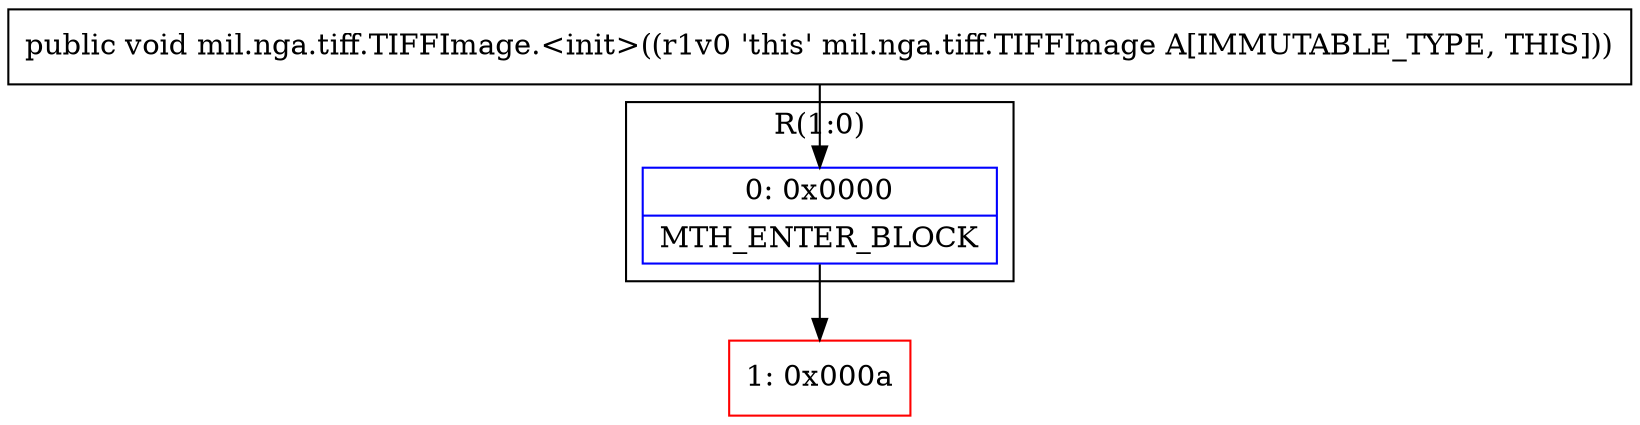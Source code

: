digraph "CFG formil.nga.tiff.TIFFImage.\<init\>()V" {
subgraph cluster_Region_1735885030 {
label = "R(1:0)";
node [shape=record,color=blue];
Node_0 [shape=record,label="{0\:\ 0x0000|MTH_ENTER_BLOCK\l}"];
}
Node_1 [shape=record,color=red,label="{1\:\ 0x000a}"];
MethodNode[shape=record,label="{public void mil.nga.tiff.TIFFImage.\<init\>((r1v0 'this' mil.nga.tiff.TIFFImage A[IMMUTABLE_TYPE, THIS])) }"];
MethodNode -> Node_0;
Node_0 -> Node_1;
}

